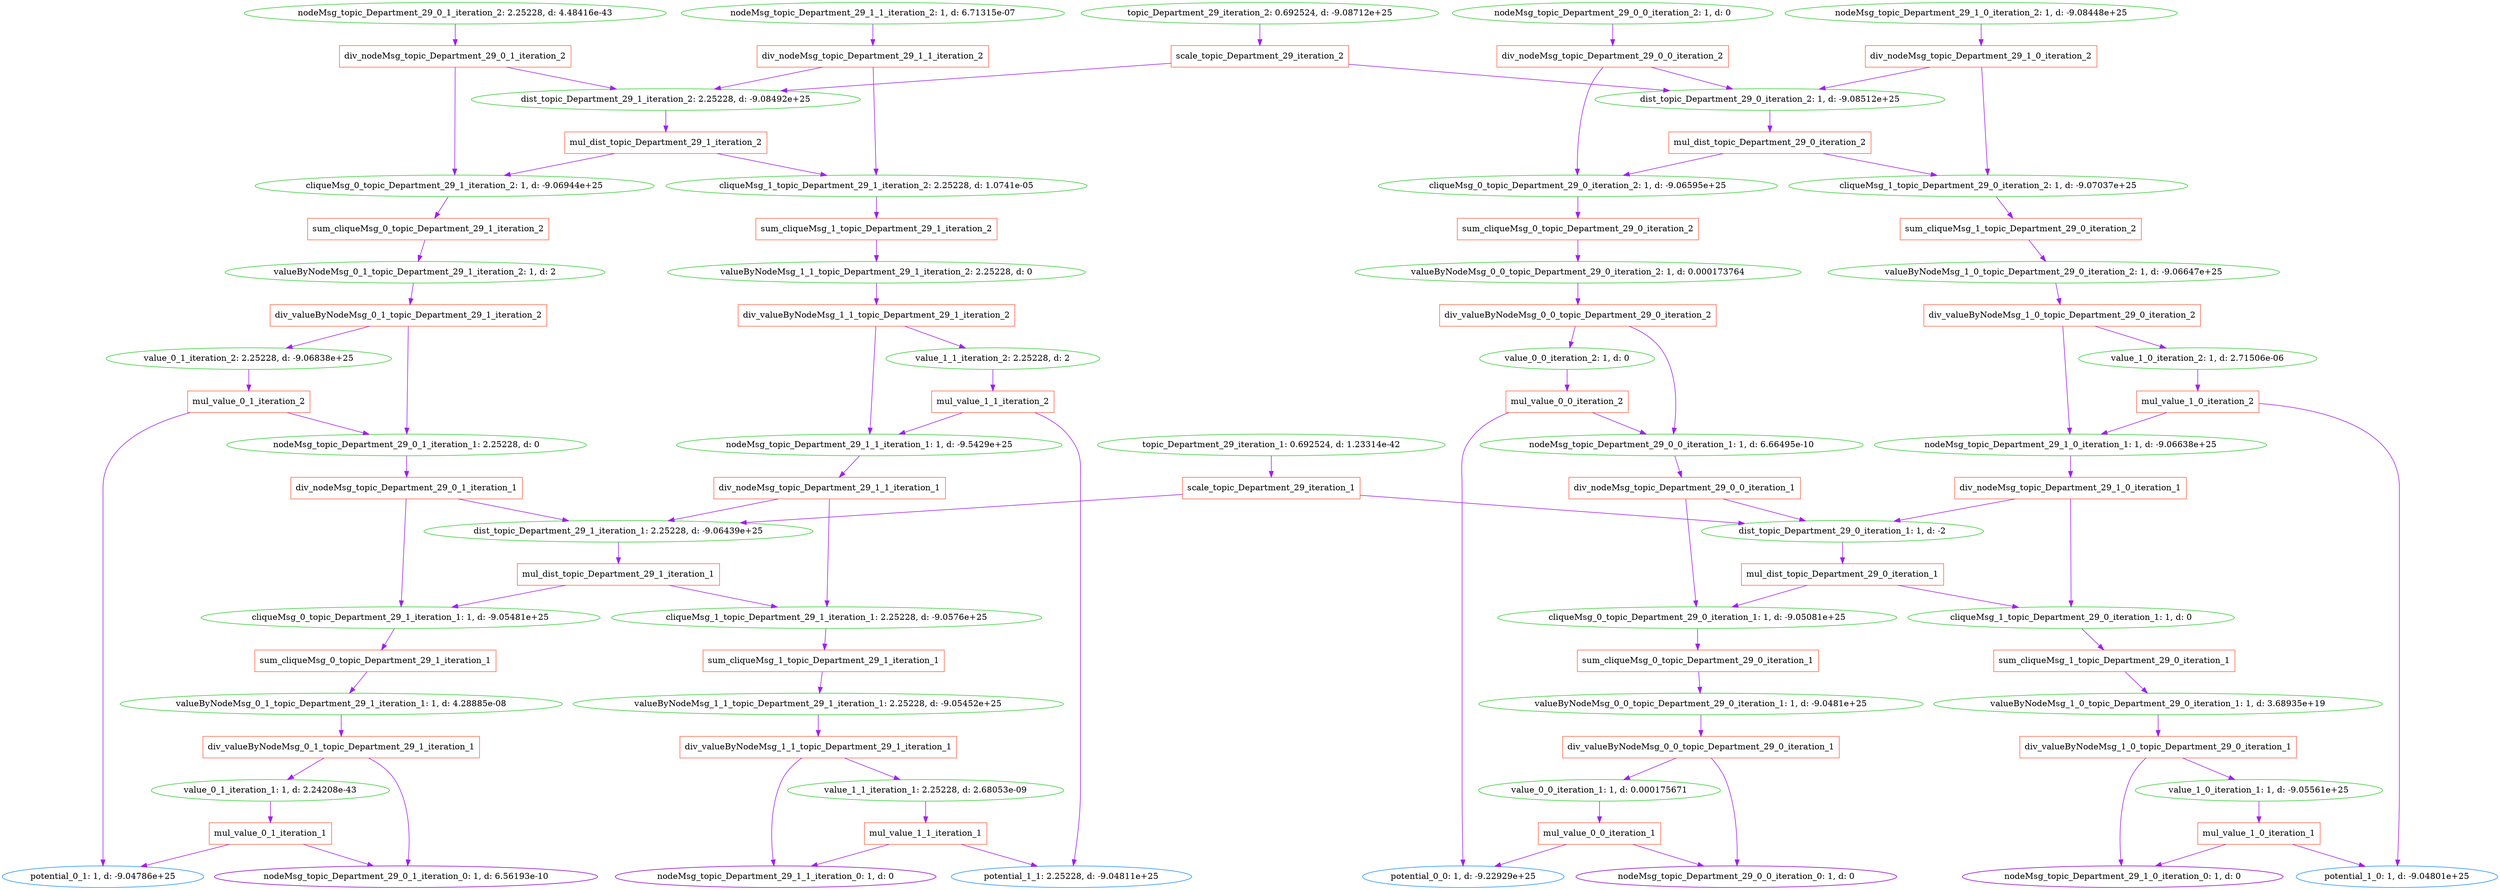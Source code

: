 digraph G {
0 [label="nodeMsg_topic_Department_29_0_1_iteration_0: 1, d: 6.56193e-10", shape=oval, color=darkviolet];
1 [label="nodeMsg_topic_Department_29_0_0_iteration_0: 1, d: 0", shape=oval, color=darkviolet];
2 [label="nodeMsg_topic_Department_29_1_1_iteration_0: 1, d: 0", shape=oval, color=darkviolet];
3 [label="nodeMsg_topic_Department_29_1_0_iteration_0: 1, d: 0", shape=oval, color=darkviolet];
4 [label="potential_0_0: 1, d: -9.22929e+25", shape=oval, color=dodgerblue];
5 [label="potential_0_1: 1, d: -9.04786e+25", shape=oval, color=dodgerblue];
6 [label="potential_1_0: 1, d: -9.04801e+25", shape=oval, color=dodgerblue];
7 [label="potential_1_1: 2.25228, d: -9.04811e+25", shape=oval, color=dodgerblue];
8 [label="value_0_0_iteration_1: 1, d: 0.000175671", shape=oval, color=limegreen];
9 [label="mul_value_0_0_iteration_1", shape=box, color=tomato];
10 [label="valueByNodeMsg_0_0_topic_Department_29_0_iteration_1: 1, d: -9.0481e+25", shape=oval, color=limegreen];
11 [label="div_valueByNodeMsg_0_0_topic_Department_29_0_iteration_1", shape=box, color=tomato];
12 [label="cliqueMsg_0_topic_Department_29_0_iteration_1: 1, d: -9.05081e+25", shape=oval, color=limegreen];
13 [label="sum_cliqueMsg_0_topic_Department_29_0_iteration_1", shape=box, color=tomato];
14 [label="value_0_1_iteration_1: 1, d: 2.24208e-43", shape=oval, color=limegreen];
15 [label="mul_value_0_1_iteration_1", shape=box, color=tomato];
16 [label="valueByNodeMsg_0_1_topic_Department_29_1_iteration_1: 1, d: 4.28885e-08", shape=oval, color=limegreen];
17 [label="div_valueByNodeMsg_0_1_topic_Department_29_1_iteration_1", shape=box, color=tomato];
18 [label="cliqueMsg_0_topic_Department_29_1_iteration_1: 1, d: -9.05481e+25", shape=oval, color=limegreen];
19 [label="sum_cliqueMsg_0_topic_Department_29_1_iteration_1", shape=box, color=tomato];
20 [label="value_1_0_iteration_1: 1, d: -9.05561e+25", shape=oval, color=limegreen];
21 [label="mul_value_1_0_iteration_1", shape=box, color=tomato];
22 [label="valueByNodeMsg_1_0_topic_Department_29_0_iteration_1: 1, d: 3.68935e+19", shape=oval, color=limegreen];
23 [label="div_valueByNodeMsg_1_0_topic_Department_29_0_iteration_1", shape=box, color=tomato];
24 [label="cliqueMsg_1_topic_Department_29_0_iteration_1: 1, d: 0", shape=oval, color=limegreen];
25 [label="sum_cliqueMsg_1_topic_Department_29_0_iteration_1", shape=box, color=tomato];
26 [label="value_1_1_iteration_1: 2.25228, d: 2.68053e-09", shape=oval, color=limegreen];
27 [label="mul_value_1_1_iteration_1", shape=box, color=tomato];
28 [label="valueByNodeMsg_1_1_topic_Department_29_1_iteration_1: 2.25228, d: -9.05452e+25", shape=oval, color=limegreen];
29 [label="div_valueByNodeMsg_1_1_topic_Department_29_1_iteration_1", shape=box, color=tomato];
30 [label="cliqueMsg_1_topic_Department_29_1_iteration_1: 2.25228, d: -9.0576e+25", shape=oval, color=limegreen];
31 [label="sum_cliqueMsg_1_topic_Department_29_1_iteration_1", shape=box, color=tomato];
32 [label="dist_topic_Department_29_1_iteration_1: 2.25228, d: -9.06439e+25", shape=oval, color=limegreen];
33 [label="mul_dist_topic_Department_29_1_iteration_1", shape=box, color=tomato];
34 [label="dist_topic_Department_29_0_iteration_1: 1, d: -2", shape=oval, color=limegreen];
35 [label="mul_dist_topic_Department_29_0_iteration_1", shape=box, color=tomato];
36 [label="nodeMsg_topic_Department_29_0_1_iteration_1: 2.25228, d: 0", shape=oval, color=limegreen];
37 [label="div_nodeMsg_topic_Department_29_0_1_iteration_1", shape=box, color=tomato];
38 [label="nodeMsg_topic_Department_29_0_0_iteration_1: 1, d: 6.66495e-10", shape=oval, color=limegreen];
39 [label="div_nodeMsg_topic_Department_29_0_0_iteration_1", shape=box, color=tomato];
40 [label="nodeMsg_topic_Department_29_1_1_iteration_1: 1, d: -9.5429e+25", shape=oval, color=limegreen];
41 [label="div_nodeMsg_topic_Department_29_1_1_iteration_1", shape=box, color=tomato];
42 [label="nodeMsg_topic_Department_29_1_0_iteration_1: 1, d: -9.06638e+25", shape=oval, color=limegreen];
43 [label="div_nodeMsg_topic_Department_29_1_0_iteration_1", shape=box, color=tomato];
44 [label="topic_Department_29_iteration_1: 0.692524, d: 1.23314e-42", shape=oval, color=limegreen];
45 [label="scale_topic_Department_29_iteration_1", shape=box, color=tomato];
46 [label="value_0_0_iteration_2: 1, d: 0", shape=oval, color=limegreen];
47 [label="mul_value_0_0_iteration_2", shape=box, color=tomato];
48 [label="valueByNodeMsg_0_0_topic_Department_29_0_iteration_2: 1, d: 0.000173764", shape=oval, color=limegreen];
49 [label="div_valueByNodeMsg_0_0_topic_Department_29_0_iteration_2", shape=box, color=tomato];
50 [label="cliqueMsg_0_topic_Department_29_0_iteration_2: 1, d: -9.06595e+25", shape=oval, color=limegreen];
51 [label="sum_cliqueMsg_0_topic_Department_29_0_iteration_2", shape=box, color=tomato];
52 [label="value_0_1_iteration_2: 2.25228, d: -9.06838e+25", shape=oval, color=limegreen];
53 [label="mul_value_0_1_iteration_2", shape=box, color=tomato];
54 [label="valueByNodeMsg_0_1_topic_Department_29_1_iteration_2: 1, d: 2", shape=oval, color=limegreen];
55 [label="div_valueByNodeMsg_0_1_topic_Department_29_1_iteration_2", shape=box, color=tomato];
56 [label="cliqueMsg_0_topic_Department_29_1_iteration_2: 1, d: -9.06944e+25", shape=oval, color=limegreen];
57 [label="sum_cliqueMsg_0_topic_Department_29_1_iteration_2", shape=box, color=tomato];
58 [label="value_1_0_iteration_2: 1, d: 2.71506e-06", shape=oval, color=limegreen];
59 [label="mul_value_1_0_iteration_2", shape=box, color=tomato];
60 [label="valueByNodeMsg_1_0_topic_Department_29_0_iteration_2: 1, d: -9.06647e+25", shape=oval, color=limegreen];
61 [label="div_valueByNodeMsg_1_0_topic_Department_29_0_iteration_2", shape=box, color=tomato];
62 [label="cliqueMsg_1_topic_Department_29_0_iteration_2: 1, d: -9.07037e+25", shape=oval, color=limegreen];
63 [label="sum_cliqueMsg_1_topic_Department_29_0_iteration_2", shape=box, color=tomato];
64 [label="value_1_1_iteration_2: 2.25228, d: 2", shape=oval, color=limegreen];
65 [label="mul_value_1_1_iteration_2", shape=box, color=tomato];
66 [label="valueByNodeMsg_1_1_topic_Department_29_1_iteration_2: 2.25228, d: 0", shape=oval, color=limegreen];
67 [label="div_valueByNodeMsg_1_1_topic_Department_29_1_iteration_2", shape=box, color=tomato];
68 [label="cliqueMsg_1_topic_Department_29_1_iteration_2: 2.25228, d: 1.0741e-05", shape=oval, color=limegreen];
69 [label="sum_cliqueMsg_1_topic_Department_29_1_iteration_2", shape=box, color=tomato];
70 [label="dist_topic_Department_29_1_iteration_2: 2.25228, d: -9.08492e+25", shape=oval, color=limegreen];
71 [label="mul_dist_topic_Department_29_1_iteration_2", shape=box, color=tomato];
72 [label="dist_topic_Department_29_0_iteration_2: 1, d: -9.08512e+25", shape=oval, color=limegreen];
73 [label="mul_dist_topic_Department_29_0_iteration_2", shape=box, color=tomato];
74 [label="nodeMsg_topic_Department_29_0_1_iteration_2: 2.25228, d: 4.48416e-43", shape=oval, color=limegreen];
75 [label="div_nodeMsg_topic_Department_29_0_1_iteration_2", shape=box, color=tomato];
76 [label="nodeMsg_topic_Department_29_0_0_iteration_2: 1, d: 0", shape=oval, color=limegreen];
77 [label="div_nodeMsg_topic_Department_29_0_0_iteration_2", shape=box, color=tomato];
78 [label="nodeMsg_topic_Department_29_1_1_iteration_2: 1, d: 6.71315e-07", shape=oval, color=limegreen];
79 [label="div_nodeMsg_topic_Department_29_1_1_iteration_2", shape=box, color=tomato];
80 [label="nodeMsg_topic_Department_29_1_0_iteration_2: 1, d: -9.08448e+25", shape=oval, color=limegreen];
81 [label="div_nodeMsg_topic_Department_29_1_0_iteration_2", shape=box, color=tomato];
82 [label="topic_Department_29_iteration_2: 0.692524, d: -9.08712e+25", shape=oval, color=limegreen];
83 [label="scale_topic_Department_29_iteration_2", shape=box, color=tomato];
8->9  [color=purple]
 [label=""];
9->4  [color=purple]
 [label=""];
9->1  [color=purple]
 [label=""];
10->11  [color=purple]
 [label=""];
11->8  [color=purple]
 [label=""];
11->1  [color=purple]
 [label=""];
12->13  [color=purple]
 [label=""];
13->10  [color=purple]
 [label=""];
14->15  [color=purple]
 [label=""];
15->5  [color=purple]
 [label=""];
15->0  [color=purple]
 [label=""];
16->17  [color=purple]
 [label=""];
17->14  [color=purple]
 [label=""];
17->0  [color=purple]
 [label=""];
18->19  [color=purple]
 [label=""];
19->16  [color=purple]
 [label=""];
20->21  [color=purple]
 [label=""];
21->6  [color=purple]
 [label=""];
21->3  [color=purple]
 [label=""];
22->23  [color=purple]
 [label=""];
23->20  [color=purple]
 [label=""];
23->3  [color=purple]
 [label=""];
24->25  [color=purple]
 [label=""];
25->22  [color=purple]
 [label=""];
26->27  [color=purple]
 [label=""];
27->7  [color=purple]
 [label=""];
27->2  [color=purple]
 [label=""];
28->29  [color=purple]
 [label=""];
29->26  [color=purple]
 [label=""];
29->2  [color=purple]
 [label=""];
30->31  [color=purple]
 [label=""];
31->28  [color=purple]
 [label=""];
32->33  [color=purple]
 [label=""];
33->18  [color=purple]
 [label=""];
33->30  [color=purple]
 [label=""];
34->35  [color=purple]
 [label=""];
35->12  [color=purple]
 [label=""];
35->24  [color=purple]
 [label=""];
36->37  [color=purple]
 [label=""];
37->32  [color=purple]
 [label=""];
37->18  [color=purple]
 [label=""];
38->39  [color=purple]
 [label=""];
39->34  [color=purple]
 [label=""];
39->12  [color=purple]
 [label=""];
40->41  [color=purple]
 [label=""];
41->32  [color=purple]
 [label=""];
41->30  [color=purple]
 [label=""];
42->43  [color=purple]
 [label=""];
43->34  [color=purple]
 [label=""];
43->24  [color=purple]
 [label=""];
44->45  [color=purple]
 [label=""];
45->34  [color=purple]
 [label=""];
45->32  [color=purple]
 [label=""];
46->47  [color=purple]
 [label=""];
47->4  [color=purple]
 [label=""];
47->38  [color=purple]
 [label=""];
48->49  [color=purple]
 [label=""];
49->46  [color=purple]
 [label=""];
49->38  [color=purple]
 [label=""];
50->51  [color=purple]
 [label=""];
51->48  [color=purple]
 [label=""];
52->53  [color=purple]
 [label=""];
53->5  [color=purple]
 [label=""];
53->36  [color=purple]
 [label=""];
54->55  [color=purple]
 [label=""];
55->52  [color=purple]
 [label=""];
55->36  [color=purple]
 [label=""];
56->57  [color=purple]
 [label=""];
57->54  [color=purple]
 [label=""];
58->59  [color=purple]
 [label=""];
59->6  [color=purple]
 [label=""];
59->42  [color=purple]
 [label=""];
60->61  [color=purple]
 [label=""];
61->58  [color=purple]
 [label=""];
61->42  [color=purple]
 [label=""];
62->63  [color=purple]
 [label=""];
63->60  [color=purple]
 [label=""];
64->65  [color=purple]
 [label=""];
65->7  [color=purple]
 [label=""];
65->40  [color=purple]
 [label=""];
66->67  [color=purple]
 [label=""];
67->64  [color=purple]
 [label=""];
67->40  [color=purple]
 [label=""];
68->69  [color=purple]
 [label=""];
69->66  [color=purple]
 [label=""];
70->71  [color=purple]
 [label=""];
71->56  [color=purple]
 [label=""];
71->68  [color=purple]
 [label=""];
72->73  [color=purple]
 [label=""];
73->50  [color=purple]
 [label=""];
73->62  [color=purple]
 [label=""];
74->75  [color=purple]
 [label=""];
75->70  [color=purple]
 [label=""];
75->56  [color=purple]
 [label=""];
76->77  [color=purple]
 [label=""];
77->72  [color=purple]
 [label=""];
77->50  [color=purple]
 [label=""];
78->79  [color=purple]
 [label=""];
79->70  [color=purple]
 [label=""];
79->68  [color=purple]
 [label=""];
80->81  [color=purple]
 [label=""];
81->72  [color=purple]
 [label=""];
81->62  [color=purple]
 [label=""];
82->83  [color=purple]
 [label=""];
83->72  [color=purple]
 [label=""];
83->70  [color=purple]
 [label=""];
}
